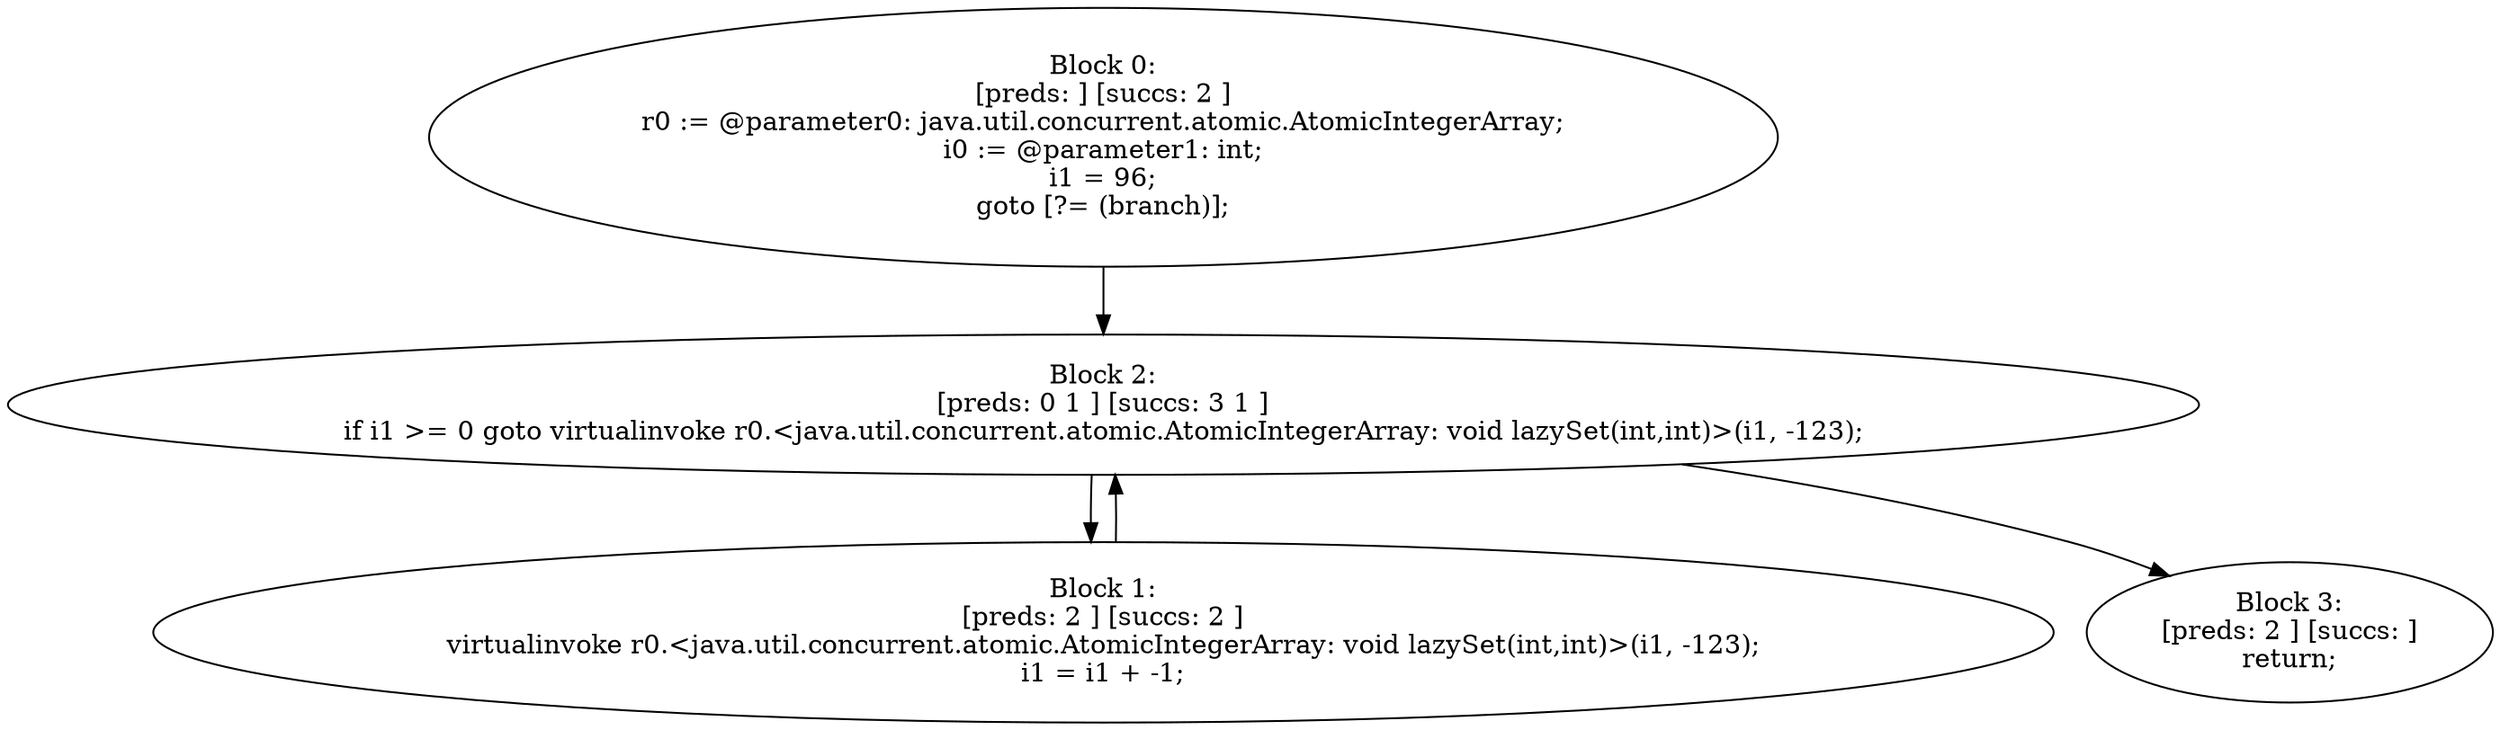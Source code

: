 digraph "unitGraph" {
    "Block 0:
[preds: ] [succs: 2 ]
r0 := @parameter0: java.util.concurrent.atomic.AtomicIntegerArray;
i0 := @parameter1: int;
i1 = 96;
goto [?= (branch)];
"
    "Block 1:
[preds: 2 ] [succs: 2 ]
virtualinvoke r0.<java.util.concurrent.atomic.AtomicIntegerArray: void lazySet(int,int)>(i1, -123);
i1 = i1 + -1;
"
    "Block 2:
[preds: 0 1 ] [succs: 3 1 ]
if i1 >= 0 goto virtualinvoke r0.<java.util.concurrent.atomic.AtomicIntegerArray: void lazySet(int,int)>(i1, -123);
"
    "Block 3:
[preds: 2 ] [succs: ]
return;
"
    "Block 0:
[preds: ] [succs: 2 ]
r0 := @parameter0: java.util.concurrent.atomic.AtomicIntegerArray;
i0 := @parameter1: int;
i1 = 96;
goto [?= (branch)];
"->"Block 2:
[preds: 0 1 ] [succs: 3 1 ]
if i1 >= 0 goto virtualinvoke r0.<java.util.concurrent.atomic.AtomicIntegerArray: void lazySet(int,int)>(i1, -123);
";
    "Block 1:
[preds: 2 ] [succs: 2 ]
virtualinvoke r0.<java.util.concurrent.atomic.AtomicIntegerArray: void lazySet(int,int)>(i1, -123);
i1 = i1 + -1;
"->"Block 2:
[preds: 0 1 ] [succs: 3 1 ]
if i1 >= 0 goto virtualinvoke r0.<java.util.concurrent.atomic.AtomicIntegerArray: void lazySet(int,int)>(i1, -123);
";
    "Block 2:
[preds: 0 1 ] [succs: 3 1 ]
if i1 >= 0 goto virtualinvoke r0.<java.util.concurrent.atomic.AtomicIntegerArray: void lazySet(int,int)>(i1, -123);
"->"Block 3:
[preds: 2 ] [succs: ]
return;
";
    "Block 2:
[preds: 0 1 ] [succs: 3 1 ]
if i1 >= 0 goto virtualinvoke r0.<java.util.concurrent.atomic.AtomicIntegerArray: void lazySet(int,int)>(i1, -123);
"->"Block 1:
[preds: 2 ] [succs: 2 ]
virtualinvoke r0.<java.util.concurrent.atomic.AtomicIntegerArray: void lazySet(int,int)>(i1, -123);
i1 = i1 + -1;
";
}
